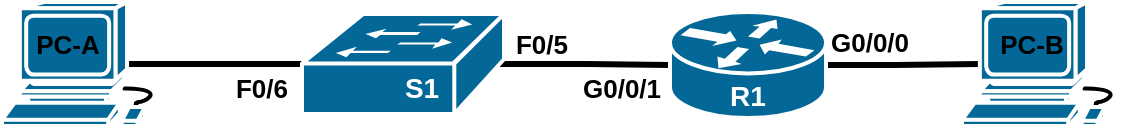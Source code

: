 <mxfile version="24.7.17">
  <diagram name="Page-1" id="wzSeXbdC4M1kvN3K4aid">
    <mxGraphModel dx="928" dy="618" grid="1" gridSize="10" guides="1" tooltips="1" connect="1" arrows="1" fold="1" page="1" pageScale="1" pageWidth="827" pageHeight="1169" math="0" shadow="0">
      <root>
        <mxCell id="0" />
        <mxCell id="1" parent="0" />
        <mxCell id="Qp0noahopE_hFkjEiGAo-5" style="edgeStyle=orthogonalEdgeStyle;rounded=0;orthogonalLoop=1;jettySize=auto;html=1;exitX=0.755;exitY=0.5;exitDx=0;exitDy=0;exitPerimeter=0;endArrow=none;endFill=0;strokeWidth=3;" edge="1" parent="1" source="Qp0noahopE_hFkjEiGAo-1" target="Qp0noahopE_hFkjEiGAo-4">
          <mxGeometry relative="1" as="geometry" />
        </mxCell>
        <mxCell id="Qp0noahopE_hFkjEiGAo-6" style="edgeStyle=orthogonalEdgeStyle;rounded=0;orthogonalLoop=1;jettySize=auto;html=1;exitX=0.98;exitY=0.5;exitDx=0;exitDy=0;exitPerimeter=0;strokeWidth=3;endArrow=none;endFill=0;" edge="1" parent="1" source="Qp0noahopE_hFkjEiGAo-4" target="Qp0noahopE_hFkjEiGAo-3">
          <mxGeometry relative="1" as="geometry" />
        </mxCell>
        <mxCell id="Qp0noahopE_hFkjEiGAo-7" style="edgeStyle=orthogonalEdgeStyle;rounded=0;orthogonalLoop=1;jettySize=auto;html=1;exitX=1;exitY=0.5;exitDx=0;exitDy=0;exitPerimeter=0;entryX=0.11;entryY=0.5;entryDx=0;entryDy=0;entryPerimeter=0;endArrow=none;endFill=0;strokeWidth=3;" edge="1" parent="1" source="Qp0noahopE_hFkjEiGAo-3" target="Qp0noahopE_hFkjEiGAo-2">
          <mxGeometry relative="1" as="geometry" />
        </mxCell>
        <mxCell id="Qp0noahopE_hFkjEiGAo-10" value="" style="group" vertex="1" connectable="0" parent="1">
          <mxGeometry x="250" y="306" width="130" height="52" as="geometry" />
        </mxCell>
        <mxCell id="Qp0noahopE_hFkjEiGAo-4" value="" style="shape=mxgraph.cisco.switches.workgroup_switch;sketch=0;html=1;pointerEvents=1;dashed=0;fillColor=#036897;strokeColor=#ffffff;strokeWidth=2;verticalLabelPosition=bottom;verticalAlign=top;align=center;outlineConnect=0;" vertex="1" parent="Qp0noahopE_hFkjEiGAo-10">
          <mxGeometry x="-20" width="101" height="50" as="geometry" />
        </mxCell>
        <mxCell id="Qp0noahopE_hFkjEiGAo-8" value="S1" style="text;html=1;align=center;verticalAlign=middle;whiteSpace=wrap;rounded=0;fontColor=#FFFFFF;fontSize=14;fontStyle=1" vertex="1" parent="Qp0noahopE_hFkjEiGAo-10">
          <mxGeometry x="10" y="22" width="60" height="30" as="geometry" />
        </mxCell>
        <mxCell id="Qp0noahopE_hFkjEiGAo-22" value="&lt;b&gt;&lt;font style=&quot;font-size: 13px;&quot;&gt;F0/5&lt;/font&gt;&lt;/b&gt;" style="text;html=1;align=center;verticalAlign=middle;whiteSpace=wrap;rounded=0;" vertex="1" parent="Qp0noahopE_hFkjEiGAo-10">
          <mxGeometry x="70" width="60" height="30" as="geometry" />
        </mxCell>
        <mxCell id="Qp0noahopE_hFkjEiGAo-11" value="" style="group" vertex="1" connectable="0" parent="1">
          <mxGeometry x="414" y="305" width="78" height="57" as="geometry" />
        </mxCell>
        <mxCell id="Qp0noahopE_hFkjEiGAo-3" value="" style="shape=mxgraph.cisco.routers.router;sketch=0;html=1;pointerEvents=1;dashed=0;fillColor=#036897;strokeColor=#ffffff;strokeWidth=2;verticalLabelPosition=bottom;verticalAlign=top;align=center;outlineConnect=0;" vertex="1" parent="Qp0noahopE_hFkjEiGAo-11">
          <mxGeometry width="78" height="53" as="geometry" />
        </mxCell>
        <mxCell id="Qp0noahopE_hFkjEiGAo-9" value="R1" style="text;html=1;align=center;verticalAlign=middle;whiteSpace=wrap;rounded=0;fontColor=#FFFFFF;fontSize=14;fontStyle=1" vertex="1" parent="Qp0noahopE_hFkjEiGAo-11">
          <mxGeometry x="9" y="27" width="60" height="30" as="geometry" />
        </mxCell>
        <mxCell id="Qp0noahopE_hFkjEiGAo-14" value="" style="group" vertex="1" connectable="0" parent="1">
          <mxGeometry x="560" y="300" width="83" height="62" as="geometry" />
        </mxCell>
        <mxCell id="Qp0noahopE_hFkjEiGAo-2" value="" style="shape=mxgraph.cisco.computers_and_peripherals.workstation;sketch=0;html=1;pointerEvents=1;dashed=0;fillColor=#036897;strokeColor=#ffffff;strokeWidth=2;verticalLabelPosition=bottom;verticalAlign=top;align=center;outlineConnect=0;" vertex="1" parent="Qp0noahopE_hFkjEiGAo-14">
          <mxGeometry width="83" height="62" as="geometry" />
        </mxCell>
        <mxCell id="Qp0noahopE_hFkjEiGAo-13" value="&lt;b&gt;&lt;font style=&quot;font-size: 13px;&quot;&gt;PC-B&lt;/font&gt;&lt;/b&gt;" style="text;html=1;align=center;verticalAlign=middle;whiteSpace=wrap;rounded=0;" vertex="1" parent="Qp0noahopE_hFkjEiGAo-14">
          <mxGeometry x="5" y="6" width="60" height="30" as="geometry" />
        </mxCell>
        <mxCell id="Qp0noahopE_hFkjEiGAo-17" value="" style="group" vertex="1" connectable="0" parent="1">
          <mxGeometry x="80" y="300" width="83" height="62" as="geometry" />
        </mxCell>
        <mxCell id="Qp0noahopE_hFkjEiGAo-1" value="" style="shape=mxgraph.cisco.computers_and_peripherals.workstation;sketch=0;html=1;pointerEvents=1;dashed=0;fillColor=#036897;strokeColor=#ffffff;strokeWidth=2;verticalLabelPosition=bottom;verticalAlign=top;align=center;outlineConnect=0;" vertex="1" parent="Qp0noahopE_hFkjEiGAo-17">
          <mxGeometry width="83" height="62" as="geometry" />
        </mxCell>
        <mxCell id="Qp0noahopE_hFkjEiGAo-12" value="&lt;b&gt;&lt;font style=&quot;font-size: 13px;&quot;&gt;PC-A&lt;/font&gt;&lt;/b&gt;" style="text;html=1;align=center;verticalAlign=middle;whiteSpace=wrap;rounded=0;" vertex="1" parent="Qp0noahopE_hFkjEiGAo-17">
          <mxGeometry x="3" y="6" width="60" height="30" as="geometry" />
        </mxCell>
        <mxCell id="Qp0noahopE_hFkjEiGAo-18" value="&lt;b&gt;&lt;font style=&quot;font-size: 13px;&quot;&gt;F0/6&lt;/font&gt;&lt;/b&gt;" style="text;html=1;align=center;verticalAlign=middle;whiteSpace=wrap;rounded=0;" vertex="1" parent="1">
          <mxGeometry x="180" y="328" width="60" height="30" as="geometry" />
        </mxCell>
        <mxCell id="Qp0noahopE_hFkjEiGAo-20" value="&lt;b&gt;&lt;font style=&quot;font-size: 13px;&quot;&gt;G0/0/0&lt;/font&gt;&lt;/b&gt;" style="text;html=1;align=center;verticalAlign=middle;whiteSpace=wrap;rounded=0;" vertex="1" parent="1">
          <mxGeometry x="484" y="305" width="60" height="30" as="geometry" />
        </mxCell>
        <mxCell id="Qp0noahopE_hFkjEiGAo-21" value="&lt;b&gt;&lt;font style=&quot;font-size: 13px;&quot;&gt;G0/0/1&lt;/font&gt;&lt;/b&gt;" style="text;html=1;align=center;verticalAlign=middle;whiteSpace=wrap;rounded=0;" vertex="1" parent="1">
          <mxGeometry x="360" y="328" width="60" height="30" as="geometry" />
        </mxCell>
      </root>
    </mxGraphModel>
  </diagram>
</mxfile>
